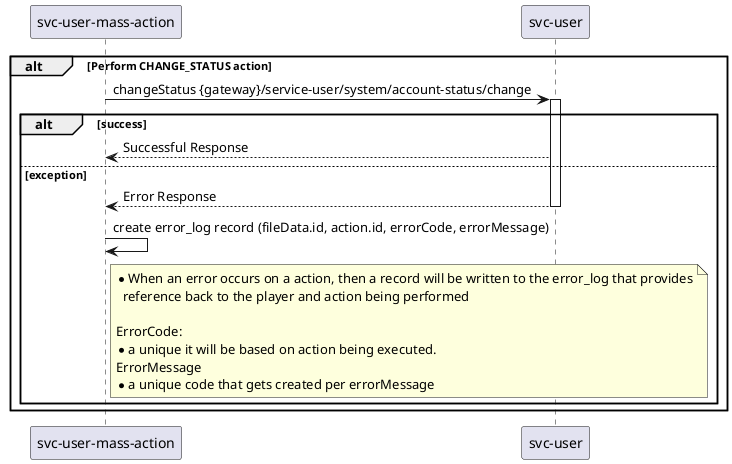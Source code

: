 .Mass Action Change Status
[plantuml]
----
@startuml
'https://plantuml.com/sequence-diagram

participant  "svc-user-mass-action" as usermassaction
participant "svc-user" as user

alt Perform CHANGE_STATUS action
    usermassaction->user:changeStatus {gateway}/service-user/system/account-status/change
    activate user
    alt success
        user-->usermassaction: Successful Response
    else exception
        user-->usermassaction: Error Response
        deactivate user
        usermassaction->usermassaction: create error_log record (fileData.id, action.id, errorCode, errorMessage)
        note right of usermassaction
            * When an error occurs on a action, then a record will be written to the error_log that provides
              reference back to the player and action being performed

            ErrorCode:
            * a unique it will be based on action being executed.
            ErrorMessage
            * a unique code that gets created per errorMessage
        end note
    end
end

@enduml
----
